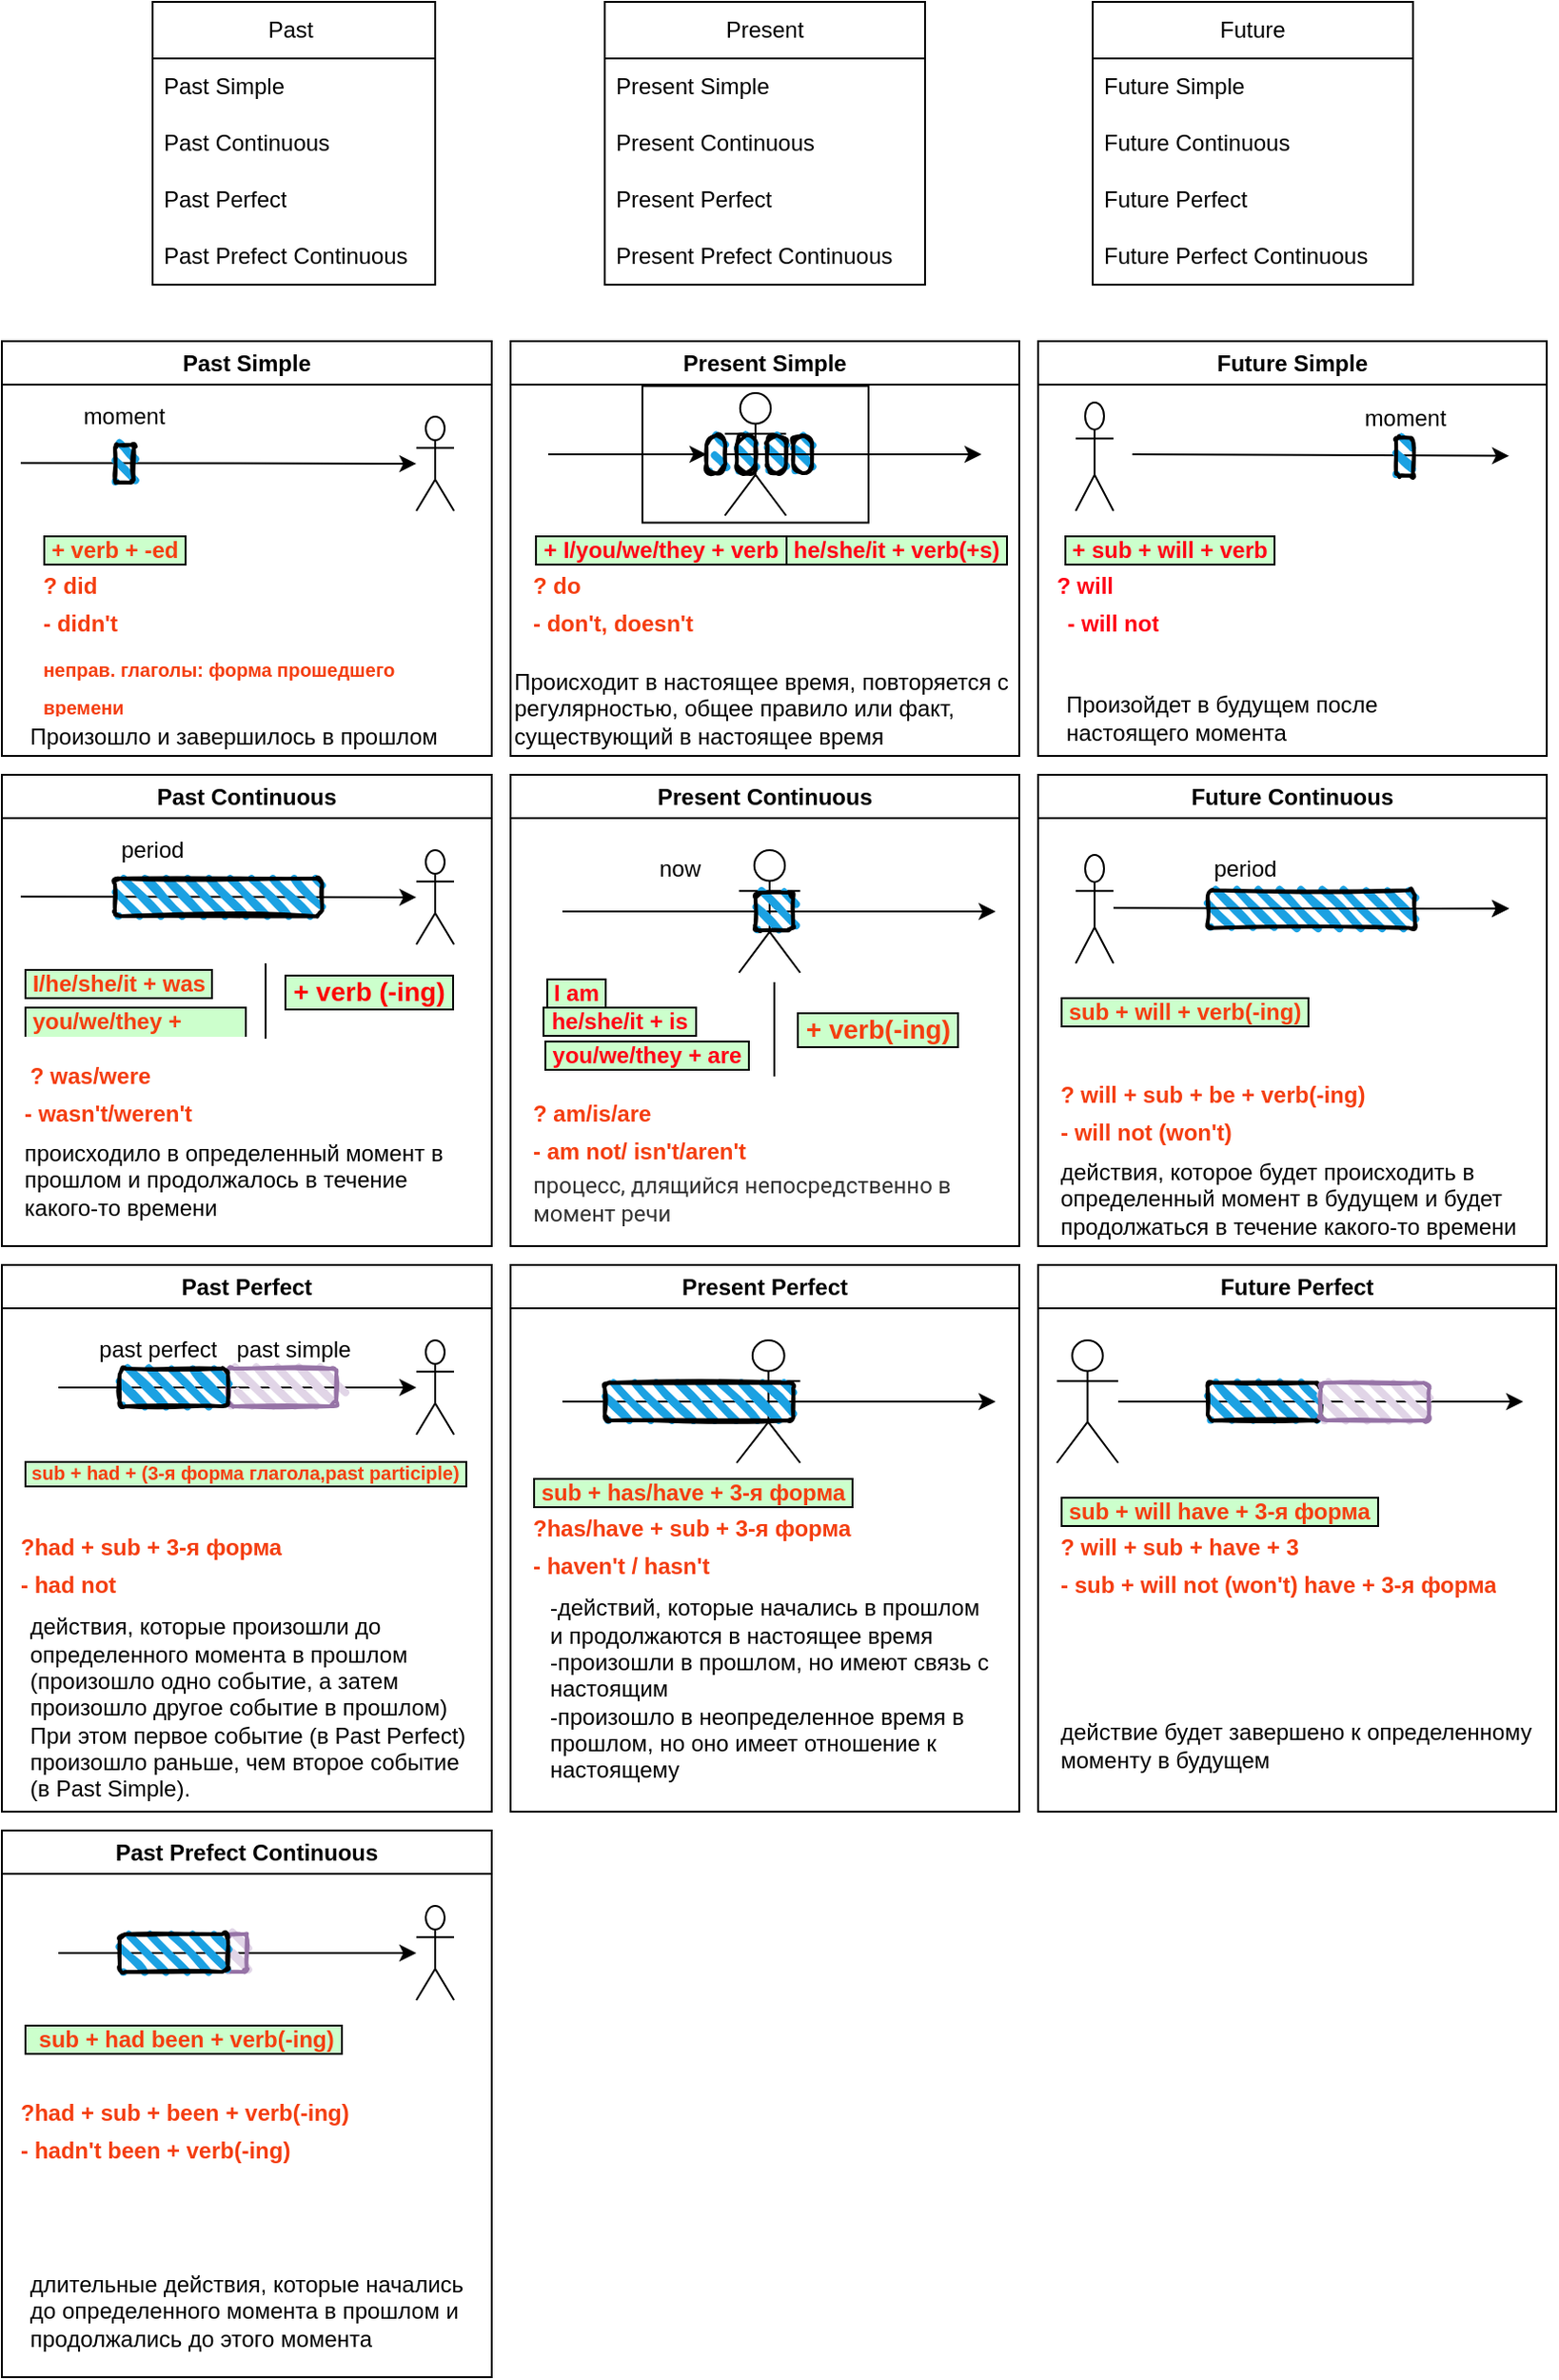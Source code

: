 <mxfile version="21.1.7" type="github">
  <diagram name="Страница 1" id="HaqHr7datS-S6JQ_34eg">
    <mxGraphModel dx="1050" dy="541" grid="1" gridSize="10" guides="1" tooltips="1" connect="1" arrows="1" fold="1" page="1" pageScale="1" pageWidth="827" pageHeight="1169" math="0" shadow="0">
      <root>
        <mxCell id="0" />
        <mxCell id="1" parent="0" />
        <mxCell id="sSVKV6Z9X-DRzIi5GmWs-9" value="Past&amp;nbsp;" style="swimlane;fontStyle=0;childLayout=stackLayout;horizontal=1;startSize=30;horizontalStack=0;resizeParent=1;resizeParentMax=0;resizeLast=0;collapsible=1;marginBottom=0;whiteSpace=wrap;html=1;" parent="1" vertex="1">
          <mxGeometry x="120" y="40" width="150" height="150" as="geometry" />
        </mxCell>
        <mxCell id="sSVKV6Z9X-DRzIi5GmWs-10" value="Past Simple" style="text;strokeColor=none;fillColor=none;align=left;verticalAlign=middle;spacingLeft=4;spacingRight=4;overflow=hidden;points=[[0,0.5],[1,0.5]];portConstraint=eastwest;rotatable=0;whiteSpace=wrap;html=1;" parent="sSVKV6Z9X-DRzIi5GmWs-9" vertex="1">
          <mxGeometry y="30" width="150" height="30" as="geometry" />
        </mxCell>
        <mxCell id="sSVKV6Z9X-DRzIi5GmWs-11" value="Past Continuous" style="text;strokeColor=none;fillColor=none;align=left;verticalAlign=middle;spacingLeft=4;spacingRight=4;overflow=hidden;points=[[0,0.5],[1,0.5]];portConstraint=eastwest;rotatable=0;whiteSpace=wrap;html=1;" parent="sSVKV6Z9X-DRzIi5GmWs-9" vertex="1">
          <mxGeometry y="60" width="150" height="30" as="geometry" />
        </mxCell>
        <mxCell id="sSVKV6Z9X-DRzIi5GmWs-12" value="Past Perfect" style="text;strokeColor=none;fillColor=none;align=left;verticalAlign=middle;spacingLeft=4;spacingRight=4;overflow=hidden;points=[[0,0.5],[1,0.5]];portConstraint=eastwest;rotatable=0;whiteSpace=wrap;html=1;" parent="sSVKV6Z9X-DRzIi5GmWs-9" vertex="1">
          <mxGeometry y="90" width="150" height="30" as="geometry" />
        </mxCell>
        <mxCell id="sSVKV6Z9X-DRzIi5GmWs-18" value="Past Prefect Continuous" style="text;strokeColor=none;fillColor=none;align=left;verticalAlign=middle;spacingLeft=4;spacingRight=4;overflow=hidden;points=[[0,0.5],[1,0.5]];portConstraint=eastwest;rotatable=0;whiteSpace=wrap;html=1;" parent="sSVKV6Z9X-DRzIi5GmWs-9" vertex="1">
          <mxGeometry y="120" width="150" height="30" as="geometry" />
        </mxCell>
        <mxCell id="sSVKV6Z9X-DRzIi5GmWs-19" value="Present" style="swimlane;fontStyle=0;childLayout=stackLayout;horizontal=1;startSize=30;horizontalStack=0;resizeParent=1;resizeParentMax=0;resizeLast=0;collapsible=1;marginBottom=0;whiteSpace=wrap;html=1;" parent="1" vertex="1">
          <mxGeometry x="360" y="40" width="170" height="150" as="geometry" />
        </mxCell>
        <mxCell id="sSVKV6Z9X-DRzIi5GmWs-20" value="Present Simple" style="text;strokeColor=none;fillColor=none;align=left;verticalAlign=middle;spacingLeft=4;spacingRight=4;overflow=hidden;points=[[0,0.5],[1,0.5]];portConstraint=eastwest;rotatable=0;whiteSpace=wrap;html=1;" parent="sSVKV6Z9X-DRzIi5GmWs-19" vertex="1">
          <mxGeometry y="30" width="170" height="30" as="geometry" />
        </mxCell>
        <mxCell id="sSVKV6Z9X-DRzIi5GmWs-21" value="Present Continuous" style="text;strokeColor=none;fillColor=none;align=left;verticalAlign=middle;spacingLeft=4;spacingRight=4;overflow=hidden;points=[[0,0.5],[1,0.5]];portConstraint=eastwest;rotatable=0;whiteSpace=wrap;html=1;" parent="sSVKV6Z9X-DRzIi5GmWs-19" vertex="1">
          <mxGeometry y="60" width="170" height="30" as="geometry" />
        </mxCell>
        <mxCell id="sSVKV6Z9X-DRzIi5GmWs-22" value="Present Perfect" style="text;strokeColor=none;fillColor=none;align=left;verticalAlign=middle;spacingLeft=4;spacingRight=4;overflow=hidden;points=[[0,0.5],[1,0.5]];portConstraint=eastwest;rotatable=0;whiteSpace=wrap;html=1;" parent="sSVKV6Z9X-DRzIi5GmWs-19" vertex="1">
          <mxGeometry y="90" width="170" height="30" as="geometry" />
        </mxCell>
        <mxCell id="sSVKV6Z9X-DRzIi5GmWs-23" value="Present Prefect Continuous" style="text;strokeColor=none;fillColor=none;align=left;verticalAlign=middle;spacingLeft=4;spacingRight=4;overflow=hidden;points=[[0,0.5],[1,0.5]];portConstraint=eastwest;rotatable=0;whiteSpace=wrap;html=1;" parent="sSVKV6Z9X-DRzIi5GmWs-19" vertex="1">
          <mxGeometry y="120" width="170" height="30" as="geometry" />
        </mxCell>
        <mxCell id="sSVKV6Z9X-DRzIi5GmWs-24" value="Future" style="swimlane;fontStyle=0;childLayout=stackLayout;horizontal=1;startSize=30;horizontalStack=0;resizeParent=1;resizeParentMax=0;resizeLast=0;collapsible=1;marginBottom=0;whiteSpace=wrap;html=1;" parent="1" vertex="1">
          <mxGeometry x="619" y="40" width="170" height="150" as="geometry" />
        </mxCell>
        <mxCell id="sSVKV6Z9X-DRzIi5GmWs-25" value="Future Simple" style="text;strokeColor=none;fillColor=none;align=left;verticalAlign=middle;spacingLeft=4;spacingRight=4;overflow=hidden;points=[[0,0.5],[1,0.5]];portConstraint=eastwest;rotatable=0;whiteSpace=wrap;html=1;" parent="sSVKV6Z9X-DRzIi5GmWs-24" vertex="1">
          <mxGeometry y="30" width="170" height="30" as="geometry" />
        </mxCell>
        <mxCell id="sSVKV6Z9X-DRzIi5GmWs-26" value="Future Continuous" style="text;strokeColor=none;fillColor=none;align=left;verticalAlign=middle;spacingLeft=4;spacingRight=4;overflow=hidden;points=[[0,0.5],[1,0.5]];portConstraint=eastwest;rotatable=0;whiteSpace=wrap;html=1;" parent="sSVKV6Z9X-DRzIi5GmWs-24" vertex="1">
          <mxGeometry y="60" width="170" height="30" as="geometry" />
        </mxCell>
        <mxCell id="sSVKV6Z9X-DRzIi5GmWs-27" value="Future Perfect" style="text;strokeColor=none;fillColor=none;align=left;verticalAlign=middle;spacingLeft=4;spacingRight=4;overflow=hidden;points=[[0,0.5],[1,0.5]];portConstraint=eastwest;rotatable=0;whiteSpace=wrap;html=1;" parent="sSVKV6Z9X-DRzIi5GmWs-24" vertex="1">
          <mxGeometry y="90" width="170" height="30" as="geometry" />
        </mxCell>
        <mxCell id="sSVKV6Z9X-DRzIi5GmWs-28" value="Future Perfect Continuous" style="text;strokeColor=none;fillColor=none;align=left;verticalAlign=middle;spacingLeft=4;spacingRight=4;overflow=hidden;points=[[0,0.5],[1,0.5]];portConstraint=eastwest;rotatable=0;whiteSpace=wrap;html=1;" parent="sSVKV6Z9X-DRzIi5GmWs-24" vertex="1">
          <mxGeometry y="120" width="170" height="30" as="geometry" />
        </mxCell>
        <mxCell id="sSVKV6Z9X-DRzIi5GmWs-29" value="Past Simple" style="swimlane;whiteSpace=wrap;html=1;" parent="1" vertex="1">
          <mxGeometry x="40" y="220" width="260" height="220" as="geometry" />
        </mxCell>
        <mxCell id="sSVKV6Z9X-DRzIi5GmWs-32" value="" style="shape=umlActor;verticalLabelPosition=bottom;verticalAlign=top;html=1;outlineConnect=0;" parent="sSVKV6Z9X-DRzIi5GmWs-29" vertex="1">
          <mxGeometry x="220" y="40" width="20" height="50" as="geometry" />
        </mxCell>
        <mxCell id="sSVKV6Z9X-DRzIi5GmWs-33" value="" style="endArrow=classic;html=1;rounded=0;exitX=0.375;exitY=0.729;exitDx=0;exitDy=0;exitPerimeter=0;" parent="sSVKV6Z9X-DRzIi5GmWs-29" target="sSVKV6Z9X-DRzIi5GmWs-32" edge="1">
          <mxGeometry width="50" height="50" relative="1" as="geometry">
            <mxPoint x="10" y="64.58" as="sourcePoint" />
            <mxPoint x="200" y="64.58" as="targetPoint" />
          </mxGeometry>
        </mxCell>
        <mxCell id="sSVKV6Z9X-DRzIi5GmWs-35" value="" style="rounded=1;whiteSpace=wrap;html=1;strokeWidth=2;fillWeight=4;hachureGap=8;hachureAngle=45;fillColor=#1ba1e2;sketch=1;" parent="sSVKV6Z9X-DRzIi5GmWs-29" vertex="1">
          <mxGeometry x="60" y="55" width="10" height="20" as="geometry" />
        </mxCell>
        <UserObject label="&amp;nbsp;+ verb + -ed&amp;nbsp;" placeholders="1" name="Variable" id="sSVKV6Z9X-DRzIi5GmWs-45">
          <mxCell style="text;html=1;strokeColor=none;fillColor=none;align=left;verticalAlign=middle;whiteSpace=wrap;overflow=hidden;fontStyle=1;fontColor=#f43e10;fontSize=12;labelBackgroundColor=#CCFFCC;labelBorderColor=default;" parent="sSVKV6Z9X-DRzIi5GmWs-29" vertex="1">
            <mxGeometry x="20" y="100" width="80" height="20" as="geometry" />
          </mxCell>
        </UserObject>
        <UserObject label="&lt;font style=&quot;font-size: 10px;&quot;&gt;неправ. глаголы: форма прошедшего времени&lt;/font&gt;" placeholders="1" name="Variable" id="sSVKV6Z9X-DRzIi5GmWs-47">
          <mxCell style="text;html=1;strokeColor=none;fillColor=none;align=left;verticalAlign=middle;whiteSpace=wrap;overflow=hidden;fontStyle=1;fontColor=#f43e10;fontSize=17;" parent="sSVKV6Z9X-DRzIi5GmWs-29" vertex="1">
            <mxGeometry x="20" y="160" width="195" height="40" as="geometry" />
          </mxCell>
        </UserObject>
        <UserObject label="Произошло и завершилось в прошлом" placeholders="1" name="Variable" id="sSVKV6Z9X-DRzIi5GmWs-54">
          <mxCell style="text;html=1;strokeColor=none;fillColor=none;align=left;verticalAlign=middle;whiteSpace=wrap;overflow=hidden;" parent="sSVKV6Z9X-DRzIi5GmWs-29" vertex="1">
            <mxGeometry x="12.5" y="200" width="235" height="20" as="geometry" />
          </mxCell>
        </UserObject>
        <UserObject label="moment" placeholders="1" name="Variable" id="sSVKV6Z9X-DRzIi5GmWs-55">
          <mxCell style="text;html=1;strokeColor=none;fillColor=none;align=center;verticalAlign=middle;whiteSpace=wrap;overflow=hidden;" parent="sSVKV6Z9X-DRzIi5GmWs-29" vertex="1">
            <mxGeometry x="25" y="30" width="80" height="20" as="geometry" />
          </mxCell>
        </UserObject>
        <UserObject label="? did" placeholders="1" name="Variable" id="KWtOq8d0CYG3wRhczN9--9">
          <mxCell style="text;html=1;strokeColor=none;fillColor=none;align=left;verticalAlign=middle;whiteSpace=wrap;overflow=hidden;fontStyle=1;fontColor=#f43e10;fontSize=12;" parent="sSVKV6Z9X-DRzIi5GmWs-29" vertex="1">
            <mxGeometry x="20" y="120" width="75" height="20" as="geometry" />
          </mxCell>
        </UserObject>
        <UserObject label="- didn&#39;t" placeholders="1" name="Variable" id="KWtOq8d0CYG3wRhczN9--15">
          <mxCell style="text;html=1;strokeColor=none;fillColor=none;align=left;verticalAlign=middle;whiteSpace=wrap;overflow=hidden;fontStyle=1;fontColor=#f43e10;fontSize=12;" parent="sSVKV6Z9X-DRzIi5GmWs-29" vertex="1">
            <mxGeometry x="20" y="140" width="75" height="20" as="geometry" />
          </mxCell>
        </UserObject>
        <mxCell id="sSVKV6Z9X-DRzIi5GmWs-30" value="Present Simple" style="swimlane;whiteSpace=wrap;html=1;" parent="1" vertex="1">
          <mxGeometry x="310" y="220" width="270" height="220" as="geometry" />
        </mxCell>
        <mxCell id="sSVKV6Z9X-DRzIi5GmWs-48" value="" style="shape=umlActor;verticalLabelPosition=bottom;verticalAlign=top;html=1;outlineConnect=0;" parent="sSVKV6Z9X-DRzIi5GmWs-30" vertex="1">
          <mxGeometry x="113.75" y="27.5" width="32.5" height="65" as="geometry" />
        </mxCell>
        <UserObject label="&amp;nbsp;+ I/you/we/they + verb&amp;nbsp;" placeholders="1" name="Variable" id="sSVKV6Z9X-DRzIi5GmWs-52">
          <mxCell style="text;html=1;strokeColor=none;fillColor=none;align=center;verticalAlign=middle;whiteSpace=wrap;overflow=hidden;fontColor=#FF0516;fontStyle=1;labelBackgroundColor=#CCFFCC;labelBorderColor=default;" parent="sSVKV6Z9X-DRzIi5GmWs-30" vertex="1">
            <mxGeometry x="10" y="100" width="140" height="20" as="geometry" />
          </mxCell>
        </UserObject>
        <UserObject label="&amp;nbsp;he/she/it + verb(+s)&amp;nbsp;" placeholders="1" name="Variable" id="sSVKV6Z9X-DRzIi5GmWs-53">
          <mxCell style="text;html=1;strokeColor=none;fillColor=none;align=center;verticalAlign=middle;whiteSpace=wrap;overflow=hidden;fontStyle=1;fontColor=#FF0516;labelBackgroundColor=#CCFFCC;labelBorderColor=default;" parent="sSVKV6Z9X-DRzIi5GmWs-30" vertex="1">
            <mxGeometry x="140" y="100" width="130" height="20" as="geometry" />
          </mxCell>
        </UserObject>
        <UserObject label="Происходит в настоящее время, повторяется с регулярностью, общее правило или факт, существующий в настоящее время" placeholders="1" name="Variable" id="sSVKV6Z9X-DRzIi5GmWs-56">
          <mxCell style="text;html=1;strokeColor=none;fillColor=none;align=left;verticalAlign=middle;whiteSpace=wrap;overflow=hidden;" parent="sSVKV6Z9X-DRzIi5GmWs-30" vertex="1">
            <mxGeometry y="170" width="265" height="50" as="geometry" />
          </mxCell>
        </UserObject>
        <UserObject label="? do" placeholders="1" name="Variable" id="KWtOq8d0CYG3wRhczN9--10">
          <mxCell style="text;html=1;strokeColor=none;fillColor=none;align=left;verticalAlign=middle;whiteSpace=wrap;overflow=hidden;fontStyle=1;fontColor=#f43e10;fontSize=12;" parent="sSVKV6Z9X-DRzIi5GmWs-30" vertex="1">
            <mxGeometry x="10" y="120" width="75" height="20" as="geometry" />
          </mxCell>
        </UserObject>
        <UserObject label="- don&#39;t, doesn&#39;t" placeholders="1" name="Variable" id="KWtOq8d0CYG3wRhczN9--13">
          <mxCell style="text;html=1;strokeColor=none;fillColor=none;align=left;verticalAlign=middle;whiteSpace=wrap;overflow=hidden;fontStyle=1;fontColor=#f43e10;fontSize=12;" parent="sSVKV6Z9X-DRzIi5GmWs-30" vertex="1">
            <mxGeometry x="10" y="140" width="120" height="20" as="geometry" />
          </mxCell>
        </UserObject>
        <mxCell id="KWtOq8d0CYG3wRhczN9--48" value="" style="rounded=1;whiteSpace=wrap;html=1;strokeWidth=2;fillWeight=4;hachureGap=8;hachureAngle=45;fillColor=#1ba1e2;sketch=1;arcSize=50;" parent="sSVKV6Z9X-DRzIi5GmWs-30" vertex="1">
          <mxGeometry x="120" y="50" width="10" height="20" as="geometry" />
        </mxCell>
        <mxCell id="KWtOq8d0CYG3wRhczN9--49" value="" style="rounded=1;whiteSpace=wrap;html=1;strokeWidth=2;fillWeight=4;hachureGap=8;hachureAngle=45;fillColor=#1ba1e2;sketch=1;arcSize=50;" parent="sSVKV6Z9X-DRzIi5GmWs-30" vertex="1">
          <mxGeometry x="136.25" y="50" width="10" height="20" as="geometry" />
        </mxCell>
        <mxCell id="KWtOq8d0CYG3wRhczN9--50" value="" style="rounded=1;whiteSpace=wrap;html=1;strokeWidth=2;fillWeight=4;hachureGap=8;hachureAngle=45;fillColor=#1ba1e2;sketch=1;arcSize=50;" parent="sSVKV6Z9X-DRzIi5GmWs-30" vertex="1">
          <mxGeometry x="150" y="50" width="10" height="20" as="geometry" />
        </mxCell>
        <mxCell id="KWtOq8d0CYG3wRhczN9--52" value="" style="rounded=0;whiteSpace=wrap;html=1;fillColor=none;" parent="sSVKV6Z9X-DRzIi5GmWs-30" vertex="1">
          <mxGeometry x="70" y="23.75" width="120" height="72.5" as="geometry" />
        </mxCell>
        <mxCell id="KWtOq8d0CYG3wRhczN9--46" value="" style="rounded=1;whiteSpace=wrap;html=1;strokeWidth=2;fillWeight=4;hachureGap=8;hachureAngle=45;fillColor=#1ba1e2;sketch=1;arcSize=50;" parent="sSVKV6Z9X-DRzIi5GmWs-30" vertex="1">
          <mxGeometry x="104" y="50" width="10" height="20" as="geometry" />
        </mxCell>
        <mxCell id="sSVKV6Z9X-DRzIi5GmWs-31" value="Future Simple" style="swimlane;whiteSpace=wrap;html=1;" parent="1" vertex="1">
          <mxGeometry x="590" y="220" width="270" height="220" as="geometry" />
        </mxCell>
        <UserObject label="&amp;nbsp;+ sub + will + verb&amp;nbsp;" placeholders="1" name="Variable" id="sSVKV6Z9X-DRzIi5GmWs-57">
          <mxCell style="text;html=1;strokeColor=none;fillColor=none;align=center;verticalAlign=middle;whiteSpace=wrap;overflow=hidden;fontColor=#FF0516;fontStyle=1;fontSize=12;labelBackgroundColor=#CCFFCC;labelBorderColor=default;" parent="sSVKV6Z9X-DRzIi5GmWs-31" vertex="1">
            <mxGeometry x="10" y="100" width="120" height="20" as="geometry" />
          </mxCell>
        </UserObject>
        <mxCell id="sSVKV6Z9X-DRzIi5GmWs-58" value="" style="shape=umlActor;verticalLabelPosition=bottom;verticalAlign=top;html=1;outlineConnect=0;" parent="sSVKV6Z9X-DRzIi5GmWs-31" vertex="1">
          <mxGeometry x="20" y="32.5" width="20" height="57.5" as="geometry" />
        </mxCell>
        <mxCell id="sSVKV6Z9X-DRzIi5GmWs-59" value="" style="endArrow=classic;html=1;rounded=0;" parent="sSVKV6Z9X-DRzIi5GmWs-31" edge="1">
          <mxGeometry width="50" height="50" relative="1" as="geometry">
            <mxPoint x="50" y="60" as="sourcePoint" />
            <mxPoint x="250" y="60.83" as="targetPoint" />
          </mxGeometry>
        </mxCell>
        <mxCell id="sSVKV6Z9X-DRzIi5GmWs-60" value="" style="rounded=1;whiteSpace=wrap;html=1;strokeWidth=2;fillWeight=4;hachureGap=8;hachureAngle=45;fillColor=#1ba1e2;sketch=1;" parent="sSVKV6Z9X-DRzIi5GmWs-31" vertex="1">
          <mxGeometry x="190" y="51.25" width="9" height="20" as="geometry" />
        </mxCell>
        <UserObject label="Произойдет в будущем после настоящего момента" placeholders="1" name="Variable" id="sSVKV6Z9X-DRzIi5GmWs-62">
          <mxCell style="text;html=1;strokeColor=none;fillColor=none;align=left;verticalAlign=middle;whiteSpace=wrap;overflow=hidden;" parent="sSVKV6Z9X-DRzIi5GmWs-31" vertex="1">
            <mxGeometry x="12.5" y="180" width="235" height="40" as="geometry" />
          </mxCell>
        </UserObject>
        <UserObject label="moment" placeholders="1" name="Variable" id="sSVKV6Z9X-DRzIi5GmWs-63">
          <mxCell style="text;html=1;strokeColor=none;fillColor=none;align=center;verticalAlign=middle;whiteSpace=wrap;overflow=hidden;" parent="sSVKV6Z9X-DRzIi5GmWs-31" vertex="1">
            <mxGeometry x="154.5" y="31.25" width="80" height="20" as="geometry" />
          </mxCell>
        </UserObject>
        <UserObject label="? will" placeholders="1" name="Variable" id="KWtOq8d0CYG3wRhczN9--11">
          <mxCell style="text;html=1;strokeColor=none;fillColor=none;align=center;verticalAlign=middle;whiteSpace=wrap;overflow=hidden;fontColor=#FF0516;fontStyle=1;fontSize=12;" parent="sSVKV6Z9X-DRzIi5GmWs-31" vertex="1">
            <mxGeometry y="120" width="50" height="20" as="geometry" />
          </mxCell>
        </UserObject>
        <UserObject label="- will not" placeholders="1" name="Variable" id="KWtOq8d0CYG3wRhczN9--14">
          <mxCell style="text;html=1;strokeColor=none;fillColor=none;align=center;verticalAlign=middle;whiteSpace=wrap;overflow=hidden;fontColor=#FF0516;fontStyle=1;fontSize=12;" parent="sSVKV6Z9X-DRzIi5GmWs-31" vertex="1">
            <mxGeometry x="10" y="140" width="60" height="20" as="geometry" />
          </mxCell>
        </UserObject>
        <mxCell id="sSVKV6Z9X-DRzIi5GmWs-49" value="" style="endArrow=classic;html=1;rounded=0;" parent="1" edge="1" source="KWtOq8d0CYG3wRhczN9--46">
          <mxGeometry width="50" height="50" relative="1" as="geometry">
            <mxPoint x="330" y="280" as="sourcePoint" />
            <mxPoint x="560" y="280" as="targetPoint" />
          </mxGeometry>
        </mxCell>
        <mxCell id="KWtOq8d0CYG3wRhczN9--17" value="Past Continuous" style="swimlane;whiteSpace=wrap;html=1;" parent="1" vertex="1">
          <mxGeometry x="40" y="450" width="260" height="250" as="geometry" />
        </mxCell>
        <mxCell id="KWtOq8d0CYG3wRhczN9--18" value="" style="shape=umlActor;verticalLabelPosition=bottom;verticalAlign=top;html=1;outlineConnect=0;" parent="KWtOq8d0CYG3wRhczN9--17" vertex="1">
          <mxGeometry x="220" y="40" width="20" height="50" as="geometry" />
        </mxCell>
        <mxCell id="KWtOq8d0CYG3wRhczN9--19" value="" style="endArrow=classic;html=1;rounded=0;exitX=0.375;exitY=0.729;exitDx=0;exitDy=0;exitPerimeter=0;" parent="KWtOq8d0CYG3wRhczN9--17" target="KWtOq8d0CYG3wRhczN9--18" edge="1">
          <mxGeometry width="50" height="50" relative="1" as="geometry">
            <mxPoint x="10" y="64.58" as="sourcePoint" />
            <mxPoint x="200" y="64.58" as="targetPoint" />
          </mxGeometry>
        </mxCell>
        <mxCell id="KWtOq8d0CYG3wRhczN9--20" value="" style="rounded=1;whiteSpace=wrap;html=1;strokeWidth=2;fillWeight=4;hachureGap=8;hachureAngle=45;fillColor=#1ba1e2;sketch=1;" parent="KWtOq8d0CYG3wRhczN9--17" vertex="1">
          <mxGeometry x="60" y="55" width="110" height="20" as="geometry" />
        </mxCell>
        <UserObject label="&amp;nbsp;I/he/she/it + was&amp;nbsp;" placeholders="1" name="Variable" id="KWtOq8d0CYG3wRhczN9--21">
          <mxCell style="text;html=1;strokeColor=none;fillColor=none;align=left;verticalAlign=middle;whiteSpace=wrap;overflow=hidden;fontStyle=1;fontColor=#f43e10;fontSize=12;labelBackgroundColor=#CCFFCC;labelBorderColor=default;" parent="KWtOq8d0CYG3wRhczN9--17" vertex="1">
            <mxGeometry x="10" y="100" width="140" height="20" as="geometry" />
          </mxCell>
        </UserObject>
        <UserObject label="происходило в определенный момент в прошлом и продолжалось в течение какого-то времени" placeholders="1" name="Variable" id="KWtOq8d0CYG3wRhczN9--23">
          <mxCell style="text;html=1;strokeColor=none;fillColor=none;align=left;verticalAlign=middle;whiteSpace=wrap;overflow=hidden;" parent="KWtOq8d0CYG3wRhczN9--17" vertex="1">
            <mxGeometry x="10" y="190" width="235" height="50" as="geometry" />
          </mxCell>
        </UserObject>
        <UserObject label="period" placeholders="1" name="Variable" id="KWtOq8d0CYG3wRhczN9--24">
          <mxCell style="text;html=1;strokeColor=none;fillColor=none;align=center;verticalAlign=middle;whiteSpace=wrap;overflow=hidden;" parent="KWtOq8d0CYG3wRhczN9--17" vertex="1">
            <mxGeometry x="40" y="30" width="80" height="20" as="geometry" />
          </mxCell>
        </UserObject>
        <UserObject label="? was/were" placeholders="1" name="Variable" id="KWtOq8d0CYG3wRhczN9--25">
          <mxCell style="text;html=1;strokeColor=none;fillColor=none;align=left;verticalAlign=middle;whiteSpace=wrap;overflow=hidden;fontStyle=1;fontColor=#f43e10;fontSize=12;" parent="KWtOq8d0CYG3wRhczN9--17" vertex="1">
            <mxGeometry x="12.5" y="150" width="87.5" height="20" as="geometry" />
          </mxCell>
        </UserObject>
        <UserObject label="- wasn&#39;t/weren&#39;t" placeholders="1" name="Variable" id="KWtOq8d0CYG3wRhczN9--26">
          <mxCell style="text;html=1;strokeColor=none;fillColor=none;align=left;verticalAlign=middle;whiteSpace=wrap;overflow=hidden;fontStyle=1;fontColor=#f43e10;fontSize=12;" parent="KWtOq8d0CYG3wRhczN9--17" vertex="1">
            <mxGeometry x="10" y="170" width="120" height="20" as="geometry" />
          </mxCell>
        </UserObject>
        <UserObject label="&amp;nbsp;you/we/they + were&amp;nbsp;" placeholders="1" name="Variable" id="KWtOq8d0CYG3wRhczN9--27">
          <mxCell style="text;html=1;strokeColor=none;fillColor=none;align=left;verticalAlign=middle;whiteSpace=wrap;overflow=hidden;fontStyle=1;fontColor=#f43e10;fontSize=12;labelBackgroundColor=#CCFFCC;labelBorderColor=default;" parent="KWtOq8d0CYG3wRhczN9--17" vertex="1">
            <mxGeometry x="10" y="120" width="120" height="20" as="geometry" />
          </mxCell>
        </UserObject>
        <mxCell id="KWtOq8d0CYG3wRhczN9--41" value="" style="endArrow=none;html=1;rounded=0;" parent="KWtOq8d0CYG3wRhczN9--17" edge="1">
          <mxGeometry width="50" height="50" relative="1" as="geometry">
            <mxPoint x="140" y="140" as="sourcePoint" />
            <mxPoint x="140" y="100" as="targetPoint" />
          </mxGeometry>
        </mxCell>
        <mxCell id="KWtOq8d0CYG3wRhczN9--42" value="&amp;nbsp;+ verb (-ing)&amp;nbsp;" style="text;html=1;strokeColor=none;fillColor=none;align=center;verticalAlign=middle;whiteSpace=wrap;rounded=0;fontStyle=1;fontColor=#fb0404;fontSize=14;labelBackgroundColor=#CCFFCC;labelBorderColor=default;" parent="KWtOq8d0CYG3wRhczN9--17" vertex="1">
          <mxGeometry x="145" y="100" width="100" height="30" as="geometry" />
        </mxCell>
        <mxCell id="KWtOq8d0CYG3wRhczN9--30" value="Present Continuous" style="swimlane;whiteSpace=wrap;html=1;" parent="1" vertex="1">
          <mxGeometry x="310" y="450" width="270" height="250" as="geometry" />
        </mxCell>
        <UserObject label="&amp;nbsp;I am&amp;nbsp;" placeholders="1" name="Variable" id="KWtOq8d0CYG3wRhczN9--32">
          <mxCell style="text;html=1;strokeColor=none;fillColor=none;align=center;verticalAlign=middle;whiteSpace=wrap;overflow=hidden;fontColor=#FF0516;fontStyle=1;labelBackgroundColor=#CCFFCC;labelBorderColor=default;" parent="KWtOq8d0CYG3wRhczN9--30" vertex="1">
            <mxGeometry x="15" y="105" width="40" height="20" as="geometry" />
          </mxCell>
        </UserObject>
        <UserObject label="&amp;nbsp;he/she/it + is&amp;nbsp;" placeholders="1" name="Variable" id="KWtOq8d0CYG3wRhczN9--33">
          <mxCell style="text;html=1;strokeColor=none;fillColor=none;align=center;verticalAlign=middle;whiteSpace=wrap;overflow=hidden;fontStyle=1;fontColor=#FF0516;labelBackgroundColor=#CCFFCC;labelBorderColor=default;" parent="KWtOq8d0CYG3wRhczN9--30" vertex="1">
            <mxGeometry x="13" y="120" width="90" height="20" as="geometry" />
          </mxCell>
        </UserObject>
        <UserObject label="&lt;span style=&quot;color: rgb(51, 51, 51); font-family: Roboto, sans-serif; background-color: rgb(255, 255, 255);&quot;&gt;&lt;font style=&quot;font-size: 12px;&quot;&gt;процесс, длящийся непосредственно в момент речи&lt;/font&gt;&lt;/span&gt;" placeholders="1" name="Variable" id="KWtOq8d0CYG3wRhczN9--34">
          <mxCell style="text;html=1;strokeColor=none;fillColor=none;align=left;verticalAlign=middle;whiteSpace=wrap;overflow=hidden;" parent="KWtOq8d0CYG3wRhczN9--30" vertex="1">
            <mxGeometry x="10" y="200" width="265" height="50" as="geometry" />
          </mxCell>
        </UserObject>
        <UserObject label="? am/is/are" placeholders="1" name="Variable" id="KWtOq8d0CYG3wRhczN9--35">
          <mxCell style="text;html=1;strokeColor=none;fillColor=none;align=left;verticalAlign=middle;whiteSpace=wrap;overflow=hidden;fontStyle=1;fontColor=#f43e10;fontSize=12;" parent="KWtOq8d0CYG3wRhczN9--30" vertex="1">
            <mxGeometry x="10" y="170" width="100" height="20" as="geometry" />
          </mxCell>
        </UserObject>
        <UserObject label="- am not/ isn&#39;t/aren&#39;t" placeholders="1" name="Variable" id="KWtOq8d0CYG3wRhczN9--36">
          <mxCell style="text;html=1;strokeColor=none;fillColor=none;align=left;verticalAlign=middle;whiteSpace=wrap;overflow=hidden;fontStyle=1;fontColor=#f43e10;fontSize=12;" parent="KWtOq8d0CYG3wRhczN9--30" vertex="1">
            <mxGeometry x="10" y="190" width="150" height="20" as="geometry" />
          </mxCell>
        </UserObject>
        <UserObject label="&amp;nbsp;you/we/they + are&amp;nbsp;" placeholders="1" name="Variable" id="KWtOq8d0CYG3wRhczN9--37">
          <mxCell style="text;html=1;strokeColor=none;fillColor=none;align=center;verticalAlign=middle;whiteSpace=wrap;overflow=hidden;fontStyle=1;fontColor=#FF0516;labelBackgroundColor=#CCFFCC;labelBorderColor=default;" parent="KWtOq8d0CYG3wRhczN9--30" vertex="1">
            <mxGeometry x="15" y="137.5" width="115" height="20" as="geometry" />
          </mxCell>
        </UserObject>
        <mxCell id="KWtOq8d0CYG3wRhczN9--39" value="" style="endArrow=none;html=1;rounded=0;" parent="KWtOq8d0CYG3wRhczN9--30" edge="1">
          <mxGeometry width="50" height="50" relative="1" as="geometry">
            <mxPoint x="140" y="160" as="sourcePoint" />
            <mxPoint x="140" y="110" as="targetPoint" />
          </mxGeometry>
        </mxCell>
        <UserObject label="&amp;nbsp;+ verb(-ing)&amp;nbsp;" placeholders="1" name="Variable" id="KWtOq8d0CYG3wRhczN9--40">
          <mxCell style="text;html=1;strokeColor=none;fillColor=none;align=left;verticalAlign=middle;whiteSpace=wrap;overflow=hidden;fontStyle=1;fontColor=#f43e10;fontSize=14;labelBackgroundColor=#CCFFCC;labelBorderColor=default;" parent="KWtOq8d0CYG3wRhczN9--30" vertex="1">
            <mxGeometry x="150" y="120" width="90" height="30" as="geometry" />
          </mxCell>
        </UserObject>
        <mxCell id="KWtOq8d0CYG3wRhczN9--43" value="" style="shape=umlActor;verticalLabelPosition=bottom;verticalAlign=top;html=1;outlineConnect=0;" parent="KWtOq8d0CYG3wRhczN9--30" vertex="1">
          <mxGeometry x="121.25" y="40" width="32.5" height="65" as="geometry" />
        </mxCell>
        <mxCell id="KWtOq8d0CYG3wRhczN9--44" value="" style="endArrow=classic;html=1;rounded=0;" parent="KWtOq8d0CYG3wRhczN9--30" edge="1">
          <mxGeometry width="50" height="50" relative="1" as="geometry">
            <mxPoint x="27.5" y="72.5" as="sourcePoint" />
            <mxPoint x="257.5" y="72.5" as="targetPoint" />
          </mxGeometry>
        </mxCell>
        <mxCell id="KWtOq8d0CYG3wRhczN9--45" value="" style="rounded=1;whiteSpace=wrap;html=1;strokeWidth=2;fillWeight=4;hachureGap=8;hachureAngle=45;fillColor=#1ba1e2;sketch=1;" parent="KWtOq8d0CYG3wRhczN9--30" vertex="1">
          <mxGeometry x="130" y="62.5" width="20" height="20" as="geometry" />
        </mxCell>
        <UserObject label="now" placeholders="1" name="Variable" id="KWtOq8d0CYG3wRhczN9--69">
          <mxCell style="text;html=1;strokeColor=none;fillColor=none;align=center;verticalAlign=middle;whiteSpace=wrap;overflow=hidden;" parent="KWtOq8d0CYG3wRhczN9--30" vertex="1">
            <mxGeometry x="50" y="40" width="80" height="20" as="geometry" />
          </mxCell>
        </UserObject>
        <mxCell id="KWtOq8d0CYG3wRhczN9--53" value="Future Continuous" style="swimlane;whiteSpace=wrap;html=1;" parent="1" vertex="1">
          <mxGeometry x="590" y="450" width="270" height="250" as="geometry" />
        </mxCell>
        <UserObject label="действия, которое будет происходить в определенный момент в будущем и будет продолжаться в течение какого-то времени" placeholders="1" name="Variable" id="KWtOq8d0CYG3wRhczN9--56">
          <mxCell style="text;html=1;strokeColor=none;fillColor=none;align=left;verticalAlign=middle;whiteSpace=wrap;overflow=hidden;" parent="KWtOq8d0CYG3wRhczN9--53" vertex="1">
            <mxGeometry x="10" y="200" width="265" height="50" as="geometry" />
          </mxCell>
        </UserObject>
        <mxCell id="KWtOq8d0CYG3wRhczN9--66" value="" style="shape=umlActor;verticalLabelPosition=bottom;verticalAlign=top;html=1;outlineConnect=0;" parent="KWtOq8d0CYG3wRhczN9--53" vertex="1">
          <mxGeometry x="20" y="42.5" width="20" height="57.5" as="geometry" />
        </mxCell>
        <mxCell id="KWtOq8d0CYG3wRhczN9--67" value="" style="endArrow=classic;html=1;rounded=0;" parent="KWtOq8d0CYG3wRhczN9--53" source="KWtOq8d0CYG3wRhczN9--70" edge="1">
          <mxGeometry width="50" height="50" relative="1" as="geometry">
            <mxPoint x="50" y="70" as="sourcePoint" />
            <mxPoint x="250" y="70.83" as="targetPoint" />
          </mxGeometry>
        </mxCell>
        <mxCell id="KWtOq8d0CYG3wRhczN9--70" value="" style="rounded=1;whiteSpace=wrap;html=1;strokeWidth=2;fillWeight=4;hachureGap=8;hachureAngle=45;fillColor=#1ba1e2;sketch=1;" parent="KWtOq8d0CYG3wRhczN9--53" vertex="1">
          <mxGeometry x="90" y="61.25" width="110" height="20" as="geometry" />
        </mxCell>
        <UserObject label="period" placeholders="1" name="Variable" id="KWtOq8d0CYG3wRhczN9--72">
          <mxCell style="text;html=1;strokeColor=none;fillColor=none;align=center;verticalAlign=middle;whiteSpace=wrap;overflow=hidden;" parent="KWtOq8d0CYG3wRhczN9--53" vertex="1">
            <mxGeometry x="70" y="40" width="80" height="20" as="geometry" />
          </mxCell>
        </UserObject>
        <mxCell id="KWtOq8d0CYG3wRhczN9--73" value="" style="endArrow=classic;html=1;rounded=0;exitX=0.375;exitY=0.729;exitDx=0;exitDy=0;exitPerimeter=0;" parent="KWtOq8d0CYG3wRhczN9--53" edge="1">
          <mxGeometry width="50" height="50" relative="1" as="geometry">
            <mxPoint x="40" y="70.63" as="sourcePoint" />
            <mxPoint x="250" y="71.05" as="targetPoint" />
          </mxGeometry>
        </mxCell>
        <UserObject label="&amp;nbsp;sub + will + verb(-ing)&amp;nbsp;" placeholders="1" name="Variable" id="KWtOq8d0CYG3wRhczN9--74">
          <mxCell style="text;html=1;strokeColor=none;fillColor=none;align=left;verticalAlign=middle;whiteSpace=wrap;overflow=hidden;fontStyle=1;fontColor=#f43e10;fontSize=12;labelBackgroundColor=#CCFFCC;labelBorderColor=default;" parent="KWtOq8d0CYG3wRhczN9--53" vertex="1">
            <mxGeometry x="10" y="115" width="140" height="20" as="geometry" />
          </mxCell>
        </UserObject>
        <UserObject label="? will + sub + be + verb(-ing)" placeholders="1" name="Variable" id="KWtOq8d0CYG3wRhczN9--75">
          <mxCell style="text;html=1;strokeColor=none;fillColor=none;align=left;verticalAlign=middle;whiteSpace=wrap;overflow=hidden;fontStyle=1;fontColor=#f43e10;fontSize=12;" parent="KWtOq8d0CYG3wRhczN9--53" vertex="1">
            <mxGeometry x="10" y="160" width="200" height="20" as="geometry" />
          </mxCell>
        </UserObject>
        <UserObject label="- will not (won&#39;t)" placeholders="1" name="Variable" id="KWtOq8d0CYG3wRhczN9--76">
          <mxCell style="text;html=1;strokeColor=none;fillColor=none;align=left;verticalAlign=middle;whiteSpace=wrap;overflow=hidden;fontStyle=1;fontColor=#f43e10;fontSize=12;" parent="KWtOq8d0CYG3wRhczN9--53" vertex="1">
            <mxGeometry x="10" y="180" width="200" height="20" as="geometry" />
          </mxCell>
        </UserObject>
        <mxCell id="KWtOq8d0CYG3wRhczN9--77" value="Past Perfect" style="swimlane;whiteSpace=wrap;html=1;" parent="1" vertex="1">
          <mxGeometry x="40" y="710" width="260" height="290" as="geometry" />
        </mxCell>
        <mxCell id="KWtOq8d0CYG3wRhczN9--78" value="" style="shape=umlActor;verticalLabelPosition=bottom;verticalAlign=top;html=1;outlineConnect=0;" parent="KWtOq8d0CYG3wRhczN9--77" vertex="1">
          <mxGeometry x="220" y="40" width="20" height="50" as="geometry" />
        </mxCell>
        <mxCell id="KWtOq8d0CYG3wRhczN9--79" value="" style="endArrow=classic;html=1;rounded=0;" parent="KWtOq8d0CYG3wRhczN9--77" target="KWtOq8d0CYG3wRhczN9--78" edge="1">
          <mxGeometry width="50" height="50" relative="1" as="geometry">
            <mxPoint x="30" y="65" as="sourcePoint" />
            <mxPoint x="200" y="64.58" as="targetPoint" />
          </mxGeometry>
        </mxCell>
        <UserObject label="&amp;nbsp;sub + had + (3-я форма глагола,past participle)&amp;nbsp;" placeholders="1" name="Variable" id="KWtOq8d0CYG3wRhczN9--81">
          <mxCell style="text;html=1;strokeColor=none;fillColor=none;align=left;verticalAlign=middle;whiteSpace=wrap;overflow=hidden;fontStyle=1;fontColor=#f43e10;fontSize=10;labelBackgroundColor=#CCFFCC;labelBorderColor=default;" parent="KWtOq8d0CYG3wRhczN9--77" vertex="1">
            <mxGeometry x="10" y="100" width="250" height="20" as="geometry" />
          </mxCell>
        </UserObject>
        <UserObject label="действия, которые произошли до определенного момента в прошлом (произошло одно событие, а затем произошло другое событие в прошлом) При этом первое событие (в Past Perfect) произошло раньше, чем второе событие (в Past Simple)." placeholders="1" name="Variable" id="KWtOq8d0CYG3wRhczN9--82">
          <mxCell style="text;html=1;strokeColor=none;fillColor=none;align=left;verticalAlign=middle;whiteSpace=wrap;overflow=hidden;" parent="KWtOq8d0CYG3wRhczN9--77" vertex="1">
            <mxGeometry x="12.5" y="180" width="235" height="110" as="geometry" />
          </mxCell>
        </UserObject>
        <UserObject label="past perfect" placeholders="1" name="Variable" id="KWtOq8d0CYG3wRhczN9--83">
          <mxCell style="text;html=1;strokeColor=none;fillColor=none;align=center;verticalAlign=middle;whiteSpace=wrap;overflow=hidden;" parent="KWtOq8d0CYG3wRhczN9--77" vertex="1">
            <mxGeometry x="47.5" y="35" width="70" height="20" as="geometry" />
          </mxCell>
        </UserObject>
        <UserObject label="?had + sub + 3-я форма" placeholders="1" name="Variable" id="KWtOq8d0CYG3wRhczN9--84">
          <mxCell style="text;html=1;strokeColor=none;fillColor=none;align=left;verticalAlign=middle;whiteSpace=wrap;overflow=hidden;fontStyle=1;fontColor=#f43e10;fontSize=12;" parent="KWtOq8d0CYG3wRhczN9--77" vertex="1">
            <mxGeometry x="7.5" y="140" width="167.5" height="20" as="geometry" />
          </mxCell>
        </UserObject>
        <UserObject label="- had not" placeholders="1" name="Variable" id="KWtOq8d0CYG3wRhczN9--85">
          <mxCell style="text;html=1;strokeColor=none;fillColor=none;align=left;verticalAlign=middle;whiteSpace=wrap;overflow=hidden;fontStyle=1;fontColor=#f43e10;fontSize=12;" parent="KWtOq8d0CYG3wRhczN9--77" vertex="1">
            <mxGeometry x="7.5" y="160" width="120" height="20" as="geometry" />
          </mxCell>
        </UserObject>
        <mxCell id="KWtOq8d0CYG3wRhczN9--90" value="" style="rounded=1;whiteSpace=wrap;html=1;strokeWidth=2;fillWeight=4;hachureGap=8;hachureAngle=45;fillColor=#e1d5e7;sketch=1;strokeColor=#9673a6;" parent="KWtOq8d0CYG3wRhczN9--77" vertex="1">
          <mxGeometry x="120" y="55" width="57.5" height="20" as="geometry" />
        </mxCell>
        <mxCell id="KWtOq8d0CYG3wRhczN9--94" value="" style="rounded=1;whiteSpace=wrap;html=1;strokeWidth=2;fillWeight=4;hachureGap=8;hachureAngle=45;fillColor=#1ba1e2;sketch=1;" parent="KWtOq8d0CYG3wRhczN9--77" vertex="1">
          <mxGeometry x="62.5" y="55" width="57.5" height="20" as="geometry" />
        </mxCell>
        <UserObject label="past simple" placeholders="1" name="Variable" id="KWtOq8d0CYG3wRhczN9--95">
          <mxCell style="text;html=1;strokeColor=none;fillColor=none;align=center;verticalAlign=middle;whiteSpace=wrap;overflow=hidden;" parent="KWtOq8d0CYG3wRhczN9--77" vertex="1">
            <mxGeometry x="120" y="35" width="70" height="20" as="geometry" />
          </mxCell>
        </UserObject>
        <mxCell id="KWtOq8d0CYG3wRhczN9--98" value="Present Perfect" style="swimlane;whiteSpace=wrap;html=1;" parent="1" vertex="1">
          <mxGeometry x="310" y="710" width="270" height="290" as="geometry" />
        </mxCell>
        <mxCell id="KWtOq8d0CYG3wRhczN9--107" value="" style="shape=umlActor;verticalLabelPosition=bottom;verticalAlign=top;html=1;outlineConnect=0;" parent="KWtOq8d0CYG3wRhczN9--98" vertex="1">
          <mxGeometry x="120" y="40" width="33.75" height="65" as="geometry" />
        </mxCell>
        <mxCell id="KWtOq8d0CYG3wRhczN9--108" value="" style="endArrow=classic;html=1;rounded=0;" parent="KWtOq8d0CYG3wRhczN9--98" edge="1">
          <mxGeometry width="50" height="50" relative="1" as="geometry">
            <mxPoint x="27.5" y="72.5" as="sourcePoint" />
            <mxPoint x="257.5" y="72.5" as="targetPoint" />
          </mxGeometry>
        </mxCell>
        <mxCell id="KWtOq8d0CYG3wRhczN9--109" value="" style="rounded=1;whiteSpace=wrap;html=1;strokeWidth=2;fillWeight=4;hachureGap=8;hachureAngle=45;fillColor=#1ba1e2;sketch=1;" parent="KWtOq8d0CYG3wRhczN9--98" vertex="1">
          <mxGeometry x="50" y="62.5" width="100" height="20" as="geometry" />
        </mxCell>
        <UserObject label="&lt;div style=&quot;text-align: left;&quot;&gt;&lt;span style=&quot;background-color: initial;&quot;&gt;-действий, которые начались в прошлом и продолжаются в настоящее время&lt;/span&gt;&lt;/div&gt;&lt;div style=&quot;text-align: left;&quot;&gt;&lt;span style=&quot;background-color: initial;&quot;&gt;-произошли в прошлом, но имеют связь с настоящим&lt;/span&gt;&lt;/div&gt;&lt;div style=&quot;text-align: left;&quot;&gt;&lt;span style=&quot;background-color: initial;&quot;&gt;-&lt;/span&gt;&lt;span style=&quot;background-color: initial;&quot;&gt;произошло в неопределенное время в прошлом, но оно имеет отношение к настоящему&lt;/span&gt;&lt;/div&gt;" placeholders="1" name="Variable" id="l9MGUr2wjyCZsJugG-DO-2">
          <mxCell style="text;html=1;strokeColor=none;fillColor=none;align=center;verticalAlign=middle;whiteSpace=wrap;overflow=hidden;" vertex="1" parent="KWtOq8d0CYG3wRhczN9--98">
            <mxGeometry x="20" y="170" width="235" height="110" as="geometry" />
          </mxCell>
        </UserObject>
        <UserObject label="&amp;nbsp;sub + has/have + 3-я форма&amp;nbsp;" placeholders="1" name="Variable" id="l9MGUr2wjyCZsJugG-DO-3">
          <mxCell style="text;html=1;strokeColor=none;fillColor=none;align=left;verticalAlign=middle;whiteSpace=wrap;overflow=hidden;fontStyle=1;fontColor=#f43e10;fontSize=12;labelBackgroundColor=#CCFFCC;labelBorderColor=default;" vertex="1" parent="KWtOq8d0CYG3wRhczN9--98">
            <mxGeometry x="10" y="110" width="180" height="20" as="geometry" />
          </mxCell>
        </UserObject>
        <UserObject label="?has/have + sub + 3-я форма" placeholders="1" name="Variable" id="l9MGUr2wjyCZsJugG-DO-4">
          <mxCell style="text;html=1;strokeColor=none;fillColor=none;align=left;verticalAlign=middle;whiteSpace=wrap;overflow=hidden;fontStyle=1;fontColor=#f43e10;fontSize=12;" vertex="1" parent="KWtOq8d0CYG3wRhczN9--98">
            <mxGeometry x="10" y="130" width="180" height="20" as="geometry" />
          </mxCell>
        </UserObject>
        <UserObject label="-&amp;nbsp;haven&#39;t / hasn&#39;t" placeholders="1" name="Variable" id="l9MGUr2wjyCZsJugG-DO-15">
          <mxCell style="text;html=1;strokeColor=none;fillColor=none;align=left;verticalAlign=middle;whiteSpace=wrap;overflow=hidden;fontStyle=1;fontColor=#f43e10;fontSize=12;" vertex="1" parent="KWtOq8d0CYG3wRhczN9--98">
            <mxGeometry x="10" y="150" width="120" height="20" as="geometry" />
          </mxCell>
        </UserObject>
        <mxCell id="KWtOq8d0CYG3wRhczN9--113" value="Future Perfect" style="swimlane;whiteSpace=wrap;html=1;" parent="1" vertex="1">
          <mxGeometry x="590" y="710" width="275" height="290" as="geometry" />
        </mxCell>
        <mxCell id="KWtOq8d0CYG3wRhczN9--114" value="" style="shape=umlActor;verticalLabelPosition=bottom;verticalAlign=top;html=1;outlineConnect=0;" parent="KWtOq8d0CYG3wRhczN9--113" vertex="1">
          <mxGeometry x="10" y="40" width="32.5" height="65" as="geometry" />
        </mxCell>
        <mxCell id="KWtOq8d0CYG3wRhczN9--115" value="" style="endArrow=classic;html=1;rounded=0;" parent="KWtOq8d0CYG3wRhczN9--113" edge="1" source="KWtOq8d0CYG3wRhczN9--114">
          <mxGeometry width="50" height="50" relative="1" as="geometry">
            <mxPoint x="27.5" y="72.5" as="sourcePoint" />
            <mxPoint x="257.5" y="72.5" as="targetPoint" />
          </mxGeometry>
        </mxCell>
        <mxCell id="KWtOq8d0CYG3wRhczN9--116" value="" style="rounded=1;whiteSpace=wrap;html=1;strokeWidth=2;fillWeight=4;hachureGap=8;hachureAngle=45;fillColor=#1ba1e2;sketch=1;" parent="KWtOq8d0CYG3wRhczN9--113" vertex="1">
          <mxGeometry x="90" y="62.5" width="60" height="20" as="geometry" />
        </mxCell>
        <mxCell id="l9MGUr2wjyCZsJugG-DO-6" value="" style="rounded=1;whiteSpace=wrap;html=1;strokeWidth=2;fillWeight=4;hachureGap=8;hachureAngle=45;fillColor=#e1d5e7;sketch=1;strokeColor=#9673a6;" vertex="1" parent="KWtOq8d0CYG3wRhczN9--113">
          <mxGeometry x="150" y="62.5" width="57.5" height="20" as="geometry" />
        </mxCell>
        <mxCell id="l9MGUr2wjyCZsJugG-DO-12" value="действие будет завершено к определенному моменту в будущем" style="text;html=1;strokeColor=none;fillColor=none;align=left;verticalAlign=middle;whiteSpace=wrap;rounded=0;" vertex="1" parent="KWtOq8d0CYG3wRhczN9--113">
          <mxGeometry x="10" y="240" width="260" height="30" as="geometry" />
        </mxCell>
        <UserObject label="&amp;nbsp;sub + will have + 3-я форма&amp;nbsp;" placeholders="1" name="Variable" id="l9MGUr2wjyCZsJugG-DO-13">
          <mxCell style="text;html=1;strokeColor=none;fillColor=none;align=left;verticalAlign=middle;whiteSpace=wrap;overflow=hidden;fontStyle=1;fontColor=#f43e10;fontSize=12;labelBackgroundColor=#CCFFCC;labelBorderColor=default;" vertex="1" parent="KWtOq8d0CYG3wRhczN9--113">
            <mxGeometry x="10" y="120" width="180" height="20" as="geometry" />
          </mxCell>
        </UserObject>
        <UserObject label="? will + sub + have + 3" placeholders="1" name="Variable" id="l9MGUr2wjyCZsJugG-DO-5">
          <mxCell style="text;html=1;strokeColor=none;fillColor=none;align=left;verticalAlign=middle;whiteSpace=wrap;overflow=hidden;fontStyle=1;fontColor=#f43e10;fontSize=12;" vertex="1" parent="KWtOq8d0CYG3wRhczN9--113">
            <mxGeometry x="10" y="140" width="180" height="20" as="geometry" />
          </mxCell>
        </UserObject>
        <UserObject label="- sub + will not (won&#39;t) have + 3-я форма" placeholders="1" name="Variable" id="l9MGUr2wjyCZsJugG-DO-14">
          <mxCell style="text;html=1;strokeColor=none;fillColor=none;align=left;verticalAlign=middle;whiteSpace=wrap;overflow=hidden;fontStyle=1;fontColor=#f43e10;fontSize=12;" vertex="1" parent="KWtOq8d0CYG3wRhczN9--113">
            <mxGeometry x="10" y="160" width="250" height="20" as="geometry" />
          </mxCell>
        </UserObject>
        <mxCell id="l9MGUr2wjyCZsJugG-DO-1" value="" style="endArrow=classic;html=1;rounded=0;" edge="1" parent="1" target="KWtOq8d0CYG3wRhczN9--46">
          <mxGeometry width="50" height="50" relative="1" as="geometry">
            <mxPoint x="330" y="280" as="sourcePoint" />
            <mxPoint x="560" y="280" as="targetPoint" />
          </mxGeometry>
        </mxCell>
        <mxCell id="l9MGUr2wjyCZsJugG-DO-17" value="Past Prefect Continuous" style="swimlane;whiteSpace=wrap;html=1;" vertex="1" parent="1">
          <mxGeometry x="40" y="1010" width="260" height="290" as="geometry" />
        </mxCell>
        <mxCell id="l9MGUr2wjyCZsJugG-DO-18" value="" style="shape=umlActor;verticalLabelPosition=bottom;verticalAlign=top;html=1;outlineConnect=0;" vertex="1" parent="l9MGUr2wjyCZsJugG-DO-17">
          <mxGeometry x="220" y="40" width="20" height="50" as="geometry" />
        </mxCell>
        <mxCell id="l9MGUr2wjyCZsJugG-DO-19" value="" style="endArrow=classic;html=1;rounded=0;" edge="1" parent="l9MGUr2wjyCZsJugG-DO-17" target="l9MGUr2wjyCZsJugG-DO-18">
          <mxGeometry width="50" height="50" relative="1" as="geometry">
            <mxPoint x="30" y="65" as="sourcePoint" />
            <mxPoint x="200" y="64.58" as="targetPoint" />
          </mxGeometry>
        </mxCell>
        <UserObject label="&amp;nbsp; sub + had been + verb(-ing)&amp;nbsp;" placeholders="1" name="Variable" id="l9MGUr2wjyCZsJugG-DO-20">
          <mxCell style="text;html=1;strokeColor=none;fillColor=none;align=left;verticalAlign=middle;whiteSpace=wrap;overflow=hidden;fontStyle=1;fontColor=#f43e10;fontSize=12;labelBackgroundColor=#CCFFCC;labelBorderColor=default;" vertex="1" parent="l9MGUr2wjyCZsJugG-DO-17">
            <mxGeometry x="10" y="100" width="250" height="20" as="geometry" />
          </mxCell>
        </UserObject>
        <UserObject label="длительные действия, которые начались до определенного момента в прошлом и продолжались до этого момента" placeholders="1" name="Variable" id="l9MGUr2wjyCZsJugG-DO-21">
          <mxCell style="text;html=1;strokeColor=none;fillColor=none;align=left;verticalAlign=middle;whiteSpace=wrap;overflow=hidden;" vertex="1" parent="l9MGUr2wjyCZsJugG-DO-17">
            <mxGeometry x="12.5" y="230" width="235" height="50" as="geometry" />
          </mxCell>
        </UserObject>
        <UserObject label="?had + sub + been + verb(-ing)" placeholders="1" name="Variable" id="l9MGUr2wjyCZsJugG-DO-23">
          <mxCell style="text;html=1;strokeColor=none;fillColor=none;align=left;verticalAlign=middle;whiteSpace=wrap;overflow=hidden;fontStyle=1;fontColor=#f43e10;fontSize=12;" vertex="1" parent="l9MGUr2wjyCZsJugG-DO-17">
            <mxGeometry x="7.5" y="140" width="182.5" height="20" as="geometry" />
          </mxCell>
        </UserObject>
        <UserObject label="- hadn&#39;t been + verb(-ing)" placeholders="1" name="Variable" id="l9MGUr2wjyCZsJugG-DO-24">
          <mxCell style="text;html=1;strokeColor=none;fillColor=none;align=left;verticalAlign=middle;whiteSpace=wrap;overflow=hidden;fontStyle=1;fontColor=#f43e10;fontSize=12;" vertex="1" parent="l9MGUr2wjyCZsJugG-DO-17">
            <mxGeometry x="7.5" y="160" width="162.5" height="20" as="geometry" />
          </mxCell>
        </UserObject>
        <mxCell id="l9MGUr2wjyCZsJugG-DO-25" value="" style="rounded=1;whiteSpace=wrap;html=1;strokeWidth=2;fillWeight=4;hachureGap=8;hachureAngle=45;fillColor=#e1d5e7;sketch=1;strokeColor=#9673a6;" vertex="1" parent="l9MGUr2wjyCZsJugG-DO-17">
          <mxGeometry x="120" y="55" width="10" height="20" as="geometry" />
        </mxCell>
        <mxCell id="l9MGUr2wjyCZsJugG-DO-26" value="" style="rounded=1;whiteSpace=wrap;html=1;strokeWidth=2;fillWeight=4;hachureGap=8;hachureAngle=45;fillColor=#1ba1e2;sketch=1;" vertex="1" parent="l9MGUr2wjyCZsJugG-DO-17">
          <mxGeometry x="62.5" y="55" width="57.5" height="20" as="geometry" />
        </mxCell>
      </root>
    </mxGraphModel>
  </diagram>
</mxfile>
